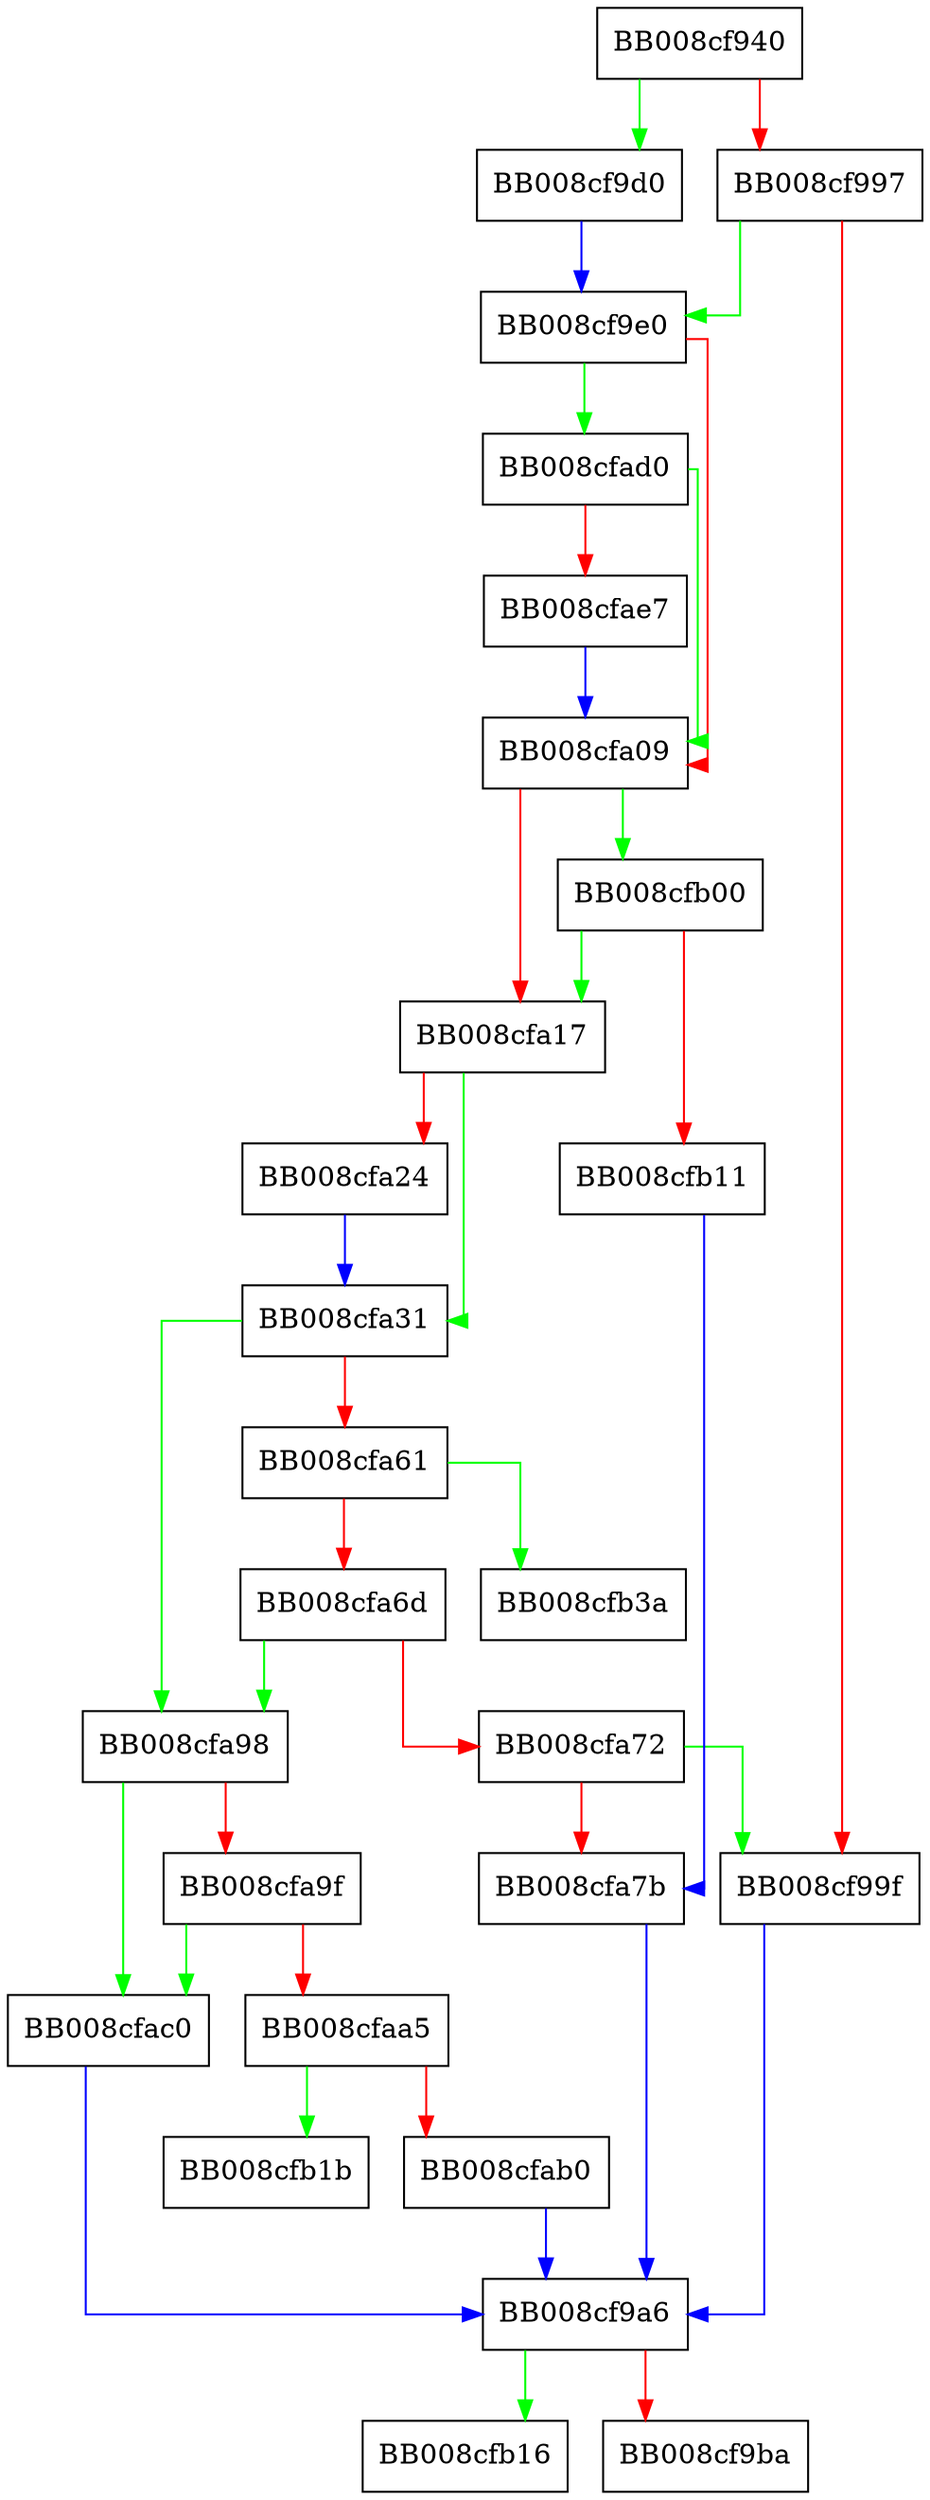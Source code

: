 digraph mbrtowc {
  node [shape="box"];
  graph [splines=ortho];
  BB008cf940 -> BB008cf9d0 [color="green"];
  BB008cf940 -> BB008cf997 [color="red"];
  BB008cf997 -> BB008cf9e0 [color="green"];
  BB008cf997 -> BB008cf99f [color="red"];
  BB008cf99f -> BB008cf9a6 [color="blue"];
  BB008cf9a6 -> BB008cfb16 [color="green"];
  BB008cf9a6 -> BB008cf9ba [color="red"];
  BB008cf9d0 -> BB008cf9e0 [color="blue"];
  BB008cf9e0 -> BB008cfad0 [color="green"];
  BB008cf9e0 -> BB008cfa09 [color="red"];
  BB008cfa09 -> BB008cfb00 [color="green"];
  BB008cfa09 -> BB008cfa17 [color="red"];
  BB008cfa17 -> BB008cfa31 [color="green"];
  BB008cfa17 -> BB008cfa24 [color="red"];
  BB008cfa24 -> BB008cfa31 [color="blue"];
  BB008cfa31 -> BB008cfa98 [color="green"];
  BB008cfa31 -> BB008cfa61 [color="red"];
  BB008cfa61 -> BB008cfb3a [color="green"];
  BB008cfa61 -> BB008cfa6d [color="red"];
  BB008cfa6d -> BB008cfa98 [color="green"];
  BB008cfa6d -> BB008cfa72 [color="red"];
  BB008cfa72 -> BB008cf99f [color="green"];
  BB008cfa72 -> BB008cfa7b [color="red"];
  BB008cfa7b -> BB008cf9a6 [color="blue"];
  BB008cfa98 -> BB008cfac0 [color="green"];
  BB008cfa98 -> BB008cfa9f [color="red"];
  BB008cfa9f -> BB008cfac0 [color="green"];
  BB008cfa9f -> BB008cfaa5 [color="red"];
  BB008cfaa5 -> BB008cfb1b [color="green"];
  BB008cfaa5 -> BB008cfab0 [color="red"];
  BB008cfab0 -> BB008cf9a6 [color="blue"];
  BB008cfac0 -> BB008cf9a6 [color="blue"];
  BB008cfad0 -> BB008cfa09 [color="green"];
  BB008cfad0 -> BB008cfae7 [color="red"];
  BB008cfae7 -> BB008cfa09 [color="blue"];
  BB008cfb00 -> BB008cfa17 [color="green"];
  BB008cfb00 -> BB008cfb11 [color="red"];
  BB008cfb11 -> BB008cfa7b [color="blue"];
}
